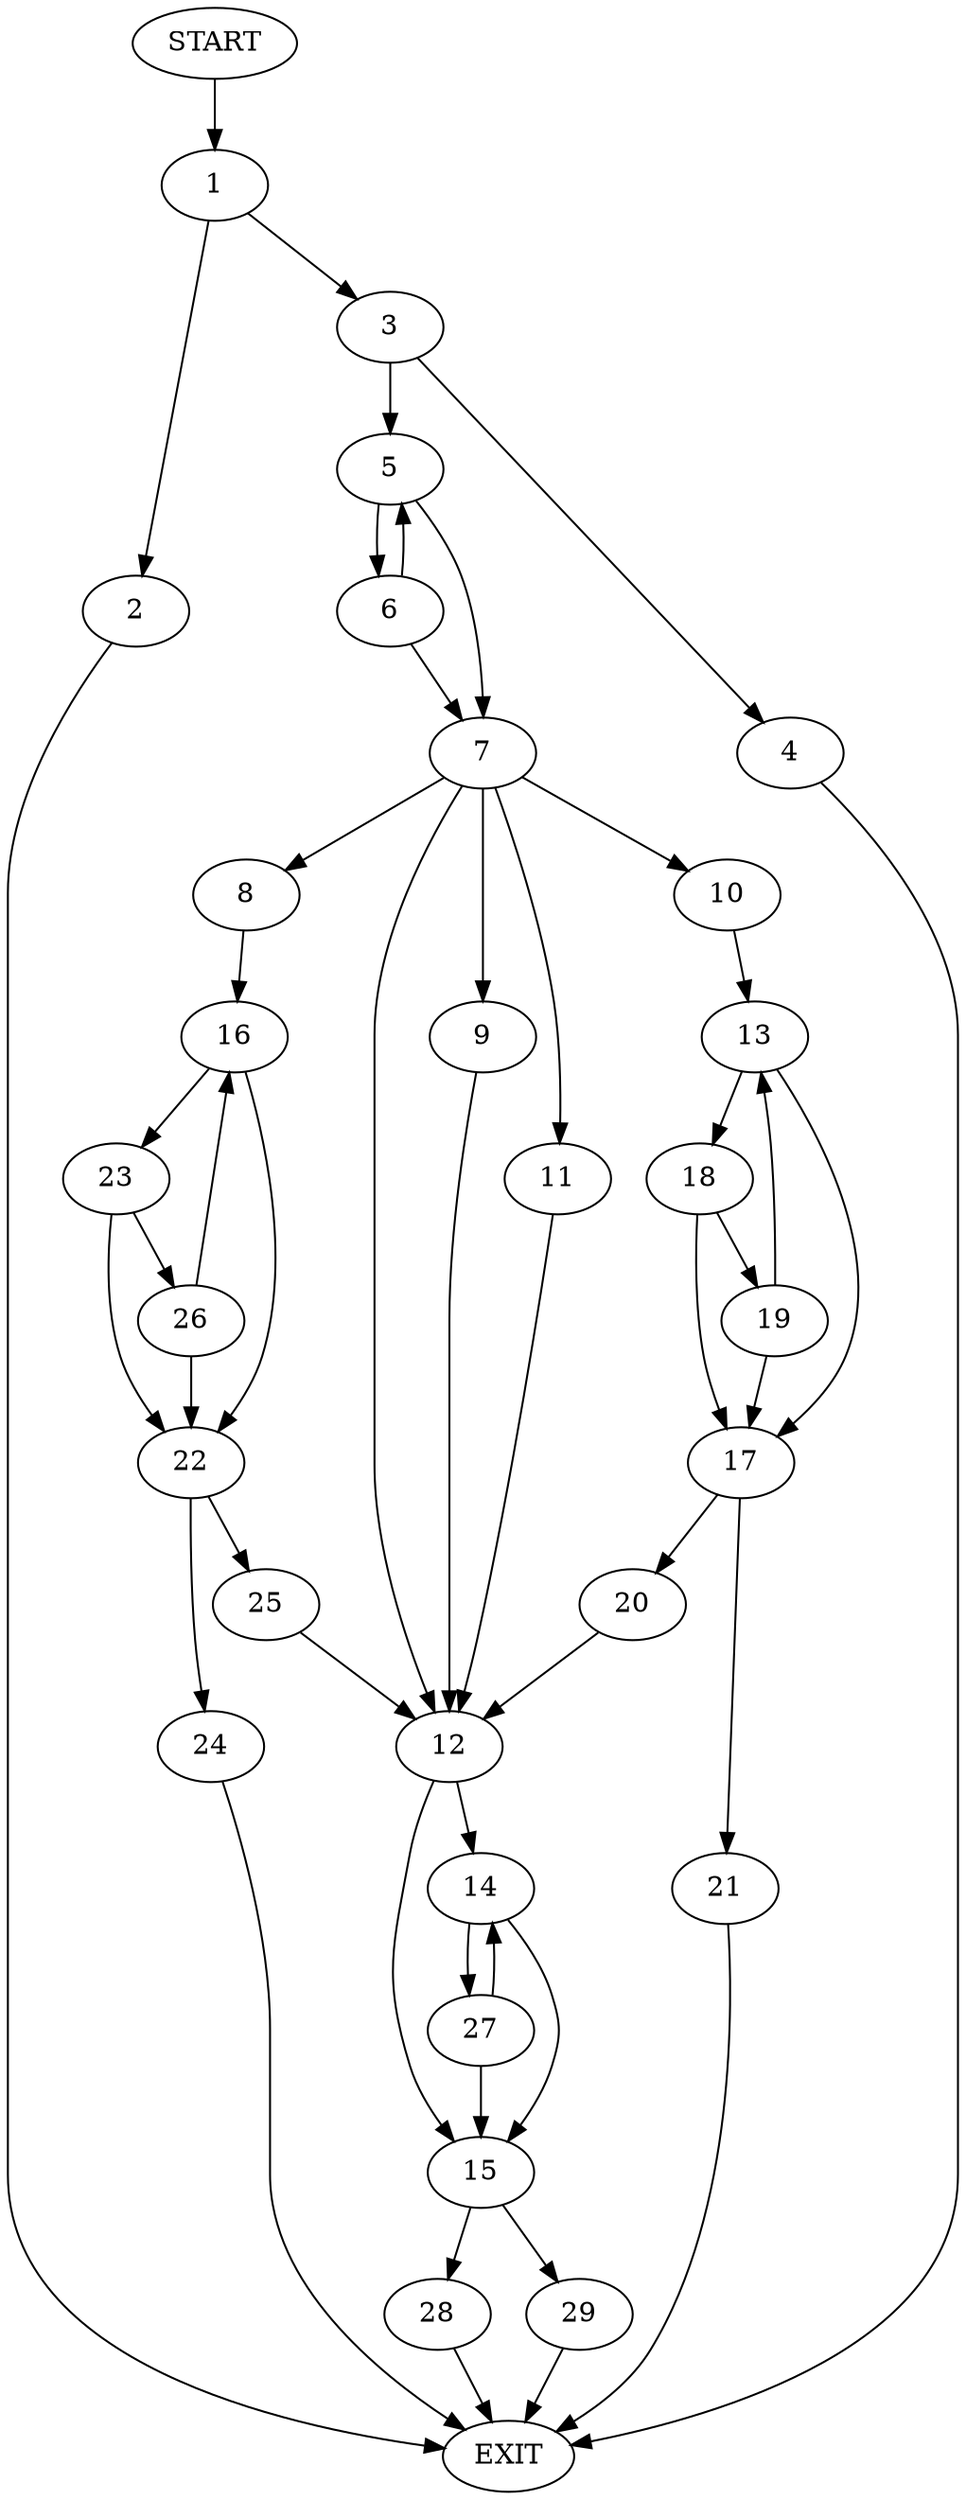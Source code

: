 digraph {
0 [label="START"]
30 [label="EXIT"]
0 -> 1
1 -> 2
1 -> 3
2 -> 30
3 -> 4
3 -> 5
5 -> 6
5 -> 7
4 -> 30
6 -> 5
6 -> 7
7 -> 8
7 -> 9
7 -> 10
7 -> 11
7 -> 12
10 -> 13
12 -> 14
12 -> 15
11 -> 12
8 -> 16
9 -> 12
13 -> 17
13 -> 18
18 -> 17
18 -> 19
17 -> 20
17 -> 21
19 -> 17
19 -> 13
20 -> 12
21 -> 30
16 -> 22
16 -> 23
22 -> 24
22 -> 25
23 -> 22
23 -> 26
26 -> 22
26 -> 16
25 -> 12
24 -> 30
14 -> 27
14 -> 15
15 -> 28
15 -> 29
27 -> 14
27 -> 15
28 -> 30
29 -> 30
}
